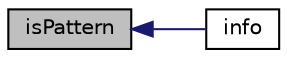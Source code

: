 digraph "isPattern"
{
  bgcolor="transparent";
  edge [fontname="Helvetica",fontsize="10",labelfontname="Helvetica",labelfontsize="10"];
  node [fontname="Helvetica",fontsize="10",shape=record];
  rankdir="LR";
  Node1 [label="isPattern",height=0.2,width=0.4,color="black", fillcolor="grey75", style="filled", fontcolor="black"];
  Node1 -> Node2 [dir="back",color="midnightblue",fontsize="10",style="solid",fontname="Helvetica"];
  Node2 [label="info",height=0.2,width=0.4,color="black",URL="$a02986.html#adb10d7214e6060d2d8dd627ca5c609a4",tooltip="Output some basic info. "];
}
